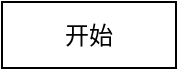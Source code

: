 <mxfile version="23.1.1" type="github">
  <diagram name="Page-1" id="VGtMLJroqVfBJHBuWMG0">
    <mxGraphModel dx="1050" dy="522" grid="0" gridSize="10" guides="1" tooltips="1" connect="1" arrows="1" fold="1" page="1" pageScale="1" pageWidth="827" pageHeight="1169" math="0" shadow="0">
      <root>
        <mxCell id="0" />
        <mxCell id="1" parent="0" />
        <mxCell id="Y6XoVpDcXeLb2vLakOIO-1" value="开始" style="rounded=0;whiteSpace=wrap;html=1;" parent="1" vertex="1">
          <mxGeometry x="28" y="14" width="87" height="33" as="geometry" />
        </mxCell>
      </root>
    </mxGraphModel>
  </diagram>
</mxfile>
